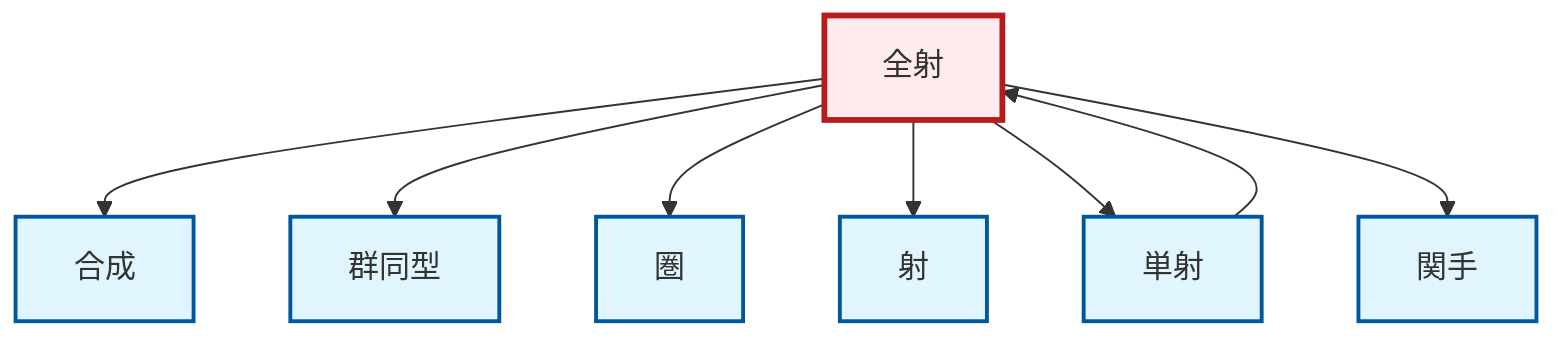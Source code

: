 graph TD
    classDef definition fill:#e1f5fe,stroke:#01579b,stroke-width:2px
    classDef theorem fill:#f3e5f5,stroke:#4a148c,stroke-width:2px
    classDef axiom fill:#fff3e0,stroke:#e65100,stroke-width:2px
    classDef example fill:#e8f5e9,stroke:#1b5e20,stroke-width:2px
    classDef current fill:#ffebee,stroke:#b71c1c,stroke-width:3px
    def-isomorphism["群同型"]:::definition
    def-functor["関手"]:::definition
    def-epimorphism["全射"]:::definition
    def-composition["合成"]:::definition
    def-monomorphism["単射"]:::definition
    def-morphism["射"]:::definition
    def-category["圏"]:::definition
    def-epimorphism --> def-composition
    def-monomorphism --> def-epimorphism
    def-epimorphism --> def-isomorphism
    def-epimorphism --> def-category
    def-epimorphism --> def-morphism
    def-epimorphism --> def-monomorphism
    def-epimorphism --> def-functor
    class def-epimorphism current